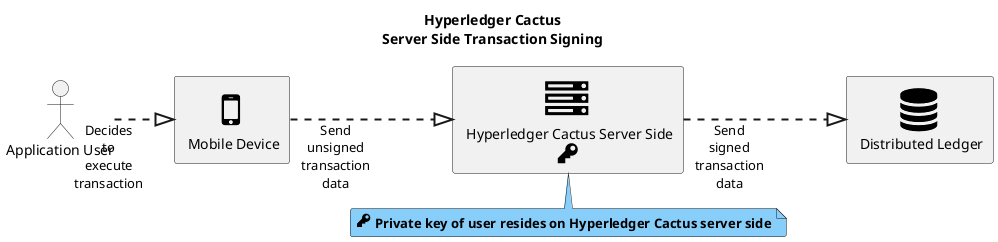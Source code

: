 
@startuml Server Side Transaction Signing

!include <tupadr3/common>
!include <tupadr3/font-awesome/mobile>
!include <tupadr3/font-awesome/database>
!include <tupadr3/font-awesome/key>
!include <tupadr3/font-awesome/server>

title Hyperledger Cactus\nServer Side Transaction Signing

left to right direction
' allow_mixing
skinparam DefaultTextAlignment center
skinparam Linetype ortho
skinparam sequenceArrowThickness 2
skinparam roundcorner 5
skinparam maxmessagesize 30
skinparam sequenceParticipant underline

actor "Application User" as actor1 <<identity owner>>

FA_MOBILE(mobiledevice,"Mobile Device")

FA_SERVER(cactusserverside,"Hyperledger Cactus Server Side\n<size:30><&key></size>")
note bottom of cactusserverside #LightSkyBlue
  <size:20><&key></size> <b>Private key of user resides on Hyperledger Cactus server side</b>
end note

FA_DATABASE(dlt,"Distributed Ledger")

actor1 ..|> mobiledevice: Decides to execute transaction
mobiledevice ..|> cactusserverside: Send unsigned transaction data
cactusserverside ..|> dlt: Send signed transaction data

@enduml
